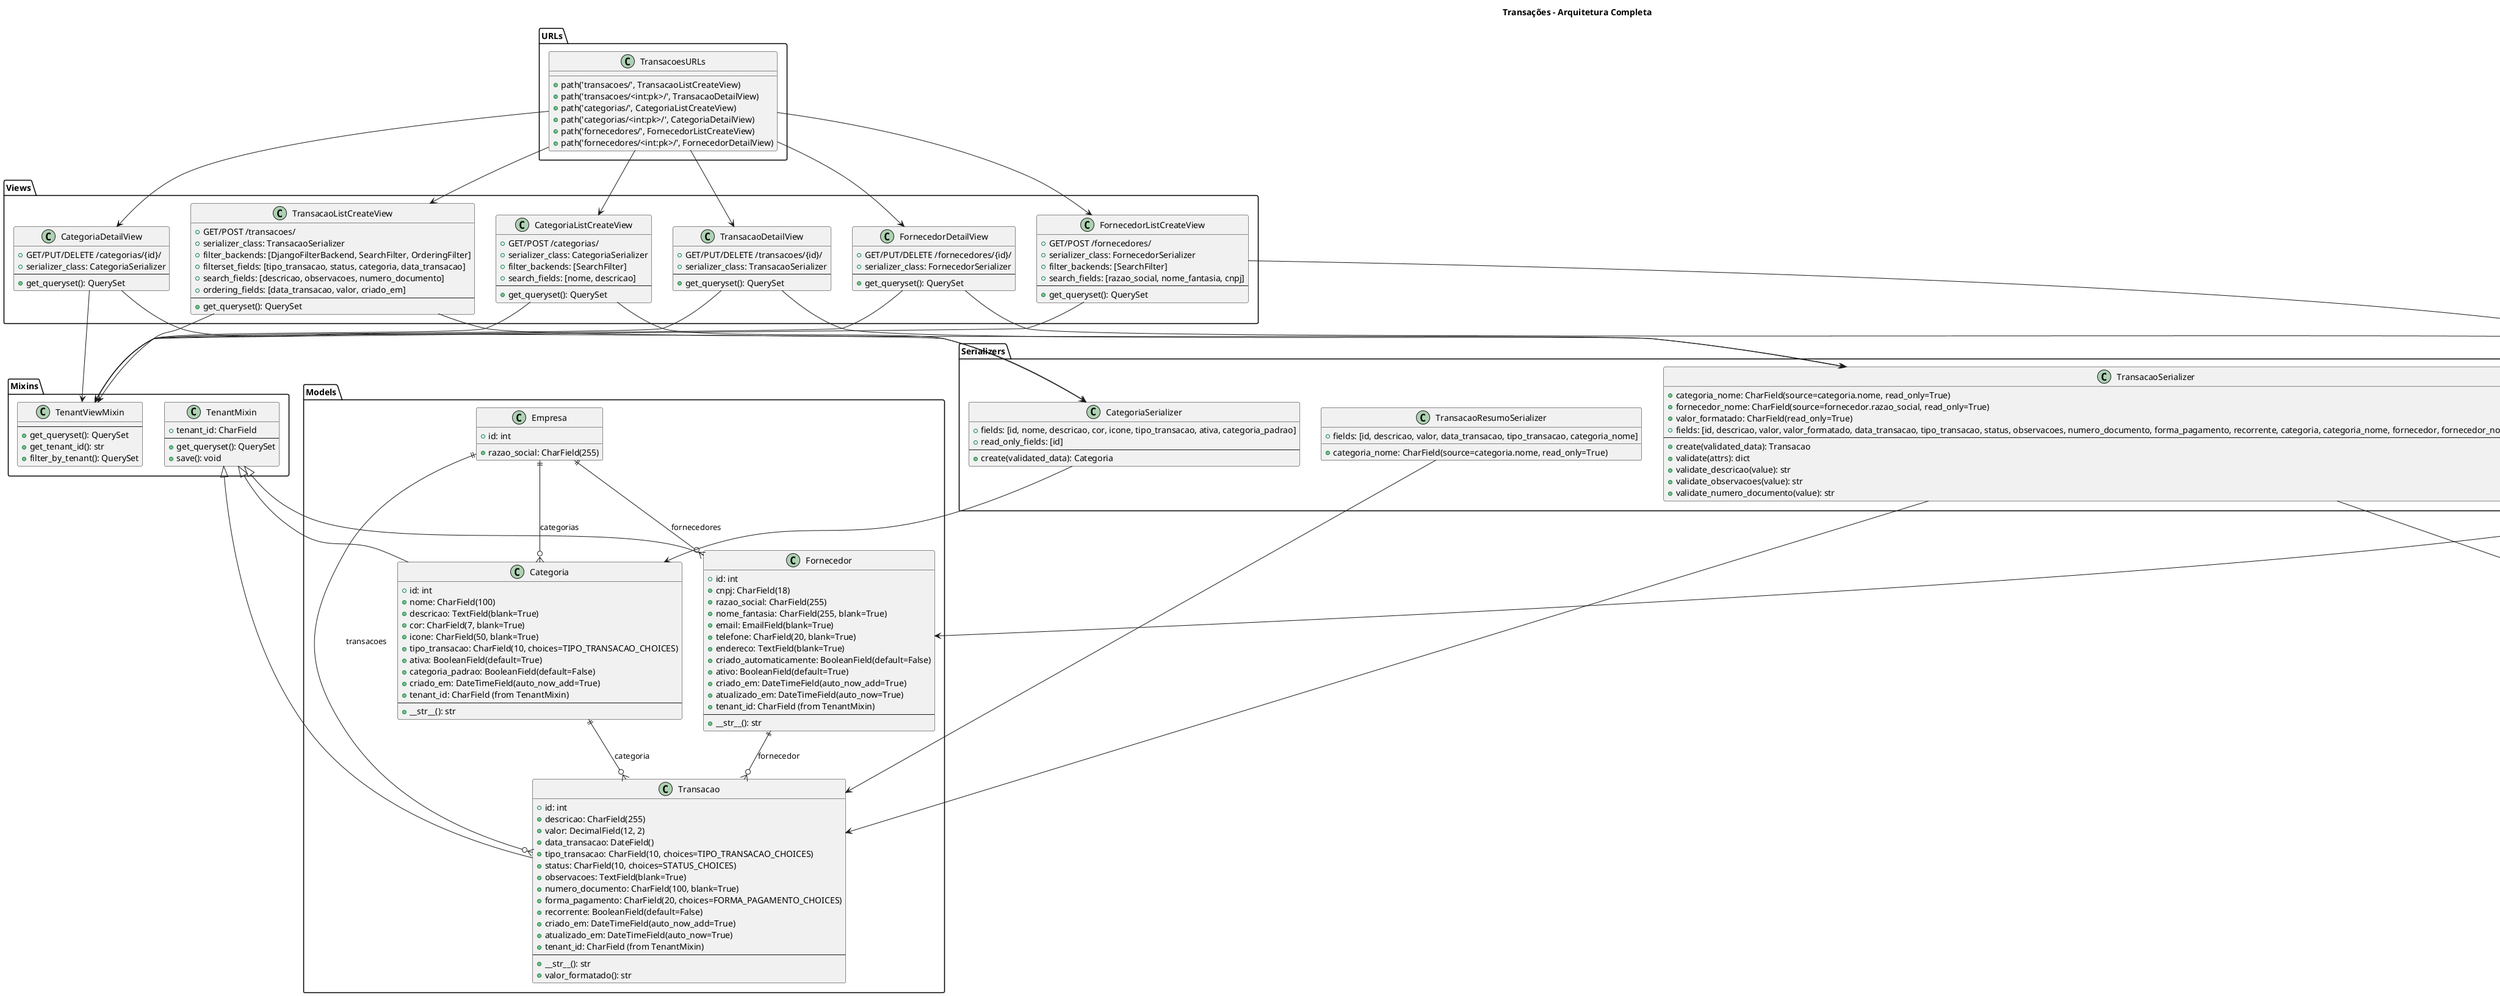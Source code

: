 @startuml transacoes_complete
!define DIRECTION left to right direction
title Transações - Arquitetura Completa

package "URLs" {
  class TransacoesURLs {
    +path('transacoes/', TransacaoListCreateView)
    +path('transacoes/<int:pk>/', TransacaoDetailView)
    +path('categorias/', CategoriaListCreateView)
    +path('categorias/<int:pk>/', CategoriaDetailView)
    +path('fornecedores/', FornecedorListCreateView)
    +path('fornecedores/<int:pk>/', FornecedorDetailView)
  }
}

package "Views" {
  class TransacaoListCreateView {
    +GET/POST /transacoes/
    +serializer_class: TransacaoSerializer
    +filter_backends: [DjangoFilterBackend, SearchFilter, OrderingFilter]
    +filterset_fields: [tipo_transacao, status, categoria, data_transacao]
    +search_fields: [descricao, observacoes, numero_documento]
    +ordering_fields: [data_transacao, valor, criado_em]
    --
    +get_queryset(): QuerySet
  }
  
  class TransacaoDetailView {
    +GET/PUT/DELETE /transacoes/{id}/
    +serializer_class: TransacaoSerializer
    --
    +get_queryset(): QuerySet
  }
  
  class CategoriaListCreateView {
    +GET/POST /categorias/
    +serializer_class: CategoriaSerializer
    +filter_backends: [SearchFilter]
    +search_fields: [nome, descricao]
    --
    +get_queryset(): QuerySet
  }
  
  class CategoriaDetailView {
    +GET/PUT/DELETE /categorias/{id}/
    +serializer_class: CategoriaSerializer
    --
    +get_queryset(): QuerySet
  }
  
  class FornecedorListCreateView {
    +GET/POST /fornecedores/
    +serializer_class: FornecedorSerializer
    +filter_backends: [SearchFilter]
    +search_fields: [razao_social, nome_fantasia, cnpj]
    --
    +get_queryset(): QuerySet
  }
  
  class FornecedorDetailView {
    +GET/PUT/DELETE /fornecedores/{id}/
    +serializer_class: FornecedorSerializer
    --
    +get_queryset(): QuerySet
  }
}

package "Serializers" {
  class TransacaoSerializer {
    +categoria_nome: CharField(source=categoria.nome, read_only=True)
    +fornecedor_nome: CharField(source=fornecedor.razao_social, read_only=True)
    +valor_formatado: CharField(read_only=True)
    +fields: [id, descricao, valor, valor_formatado, data_transacao, tipo_transacao, status, observacoes, numero_documento, forma_pagamento, recorrente, categoria, categoria_nome, fornecedor, fornecedor_nome, criado_em, atualizado_em]
    --
    +create(validated_data): Transacao
    +validate(attrs): dict
    +validate_descricao(value): str
    +validate_observacoes(value): str
    +validate_numero_documento(value): str
  }
  
  class CategoriaSerializer {
    +fields: [id, nome, descricao, cor, icone, tipo_transacao, ativa, categoria_padrao]
    +read_only_fields: [id]
    --
    +create(validated_data): Categoria
  }
  
  class FornecedorSerializer {
    +total_transacoes: SerializerMethodField()
    +fields: [id, cnpj, razao_social, nome_fantasia, email, telefone, endereco, criado_automaticamente, ativo, total_transacoes]
    +read_only_fields: [id, criado_automaticamente, total_transacoes]
    --
    +get_total_transacoes(obj): int
    +validate_cnpj(value): str
    +validate_razao_social(value): str
    +validate_nome_fantasia(value): str
    +validate_endereco(value): str
  }
  
  class TransacaoResumoSerializer {
    +categoria_nome: CharField(source=categoria.nome, read_only=True)
    +fields: [id, descricao, valor, data_transacao, tipo_transacao, categoria_nome]
  }
}

package "Models" {
  class Transacao {
    +id: int
    +descricao: CharField(255)
    +valor: DecimalField(12, 2)
    +data_transacao: DateField()
    +tipo_transacao: CharField(10, choices=TIPO_TRANSACAO_CHOICES)
    +status: CharField(10, choices=STATUS_CHOICES)
    +observacoes: TextField(blank=True)
    +numero_documento: CharField(100, blank=True)
    +forma_pagamento: CharField(20, choices=FORMA_PAGAMENTO_CHOICES)
    +recorrente: BooleanField(default=False)
    +criado_em: DateTimeField(auto_now_add=True)
    +atualizado_em: DateTimeField(auto_now=True)
    +tenant_id: CharField (from TenantMixin)
    --
    +__str__(): str
    +valor_formatado(): str
  }
  
  class Categoria {
    +id: int
    +nome: CharField(100)
    +descricao: TextField(blank=True)
    +cor: CharField(7, blank=True)
    +icone: CharField(50, blank=True)
    +tipo_transacao: CharField(10, choices=TIPO_TRANSACAO_CHOICES)
    +ativa: BooleanField(default=True)
    +categoria_padrao: BooleanField(default=False)
    +criado_em: DateTimeField(auto_now_add=True)
    +tenant_id: CharField (from TenantMixin)
    --
    +__str__(): str
  }
  
  class Fornecedor {
    +id: int
    +cnpj: CharField(18)
    +razao_social: CharField(255)
    +nome_fantasia: CharField(255, blank=True)
    +email: EmailField(blank=True)
    +telefone: CharField(20, blank=True)
    +endereco: TextField(blank=True)
    +criado_automaticamente: BooleanField(default=False)
    +ativo: BooleanField(default=True)
    +criado_em: DateTimeField(auto_now_add=True)
    +atualizado_em: DateTimeField(auto_now=True)
    +tenant_id: CharField (from TenantMixin)
    --
    +__str__(): str
  }
  
  class Empresa {
    +id: int
    +razao_social: CharField(255)
  }
}

package "Mixins" {
  class TenantMixin {
    +tenant_id: CharField
    --
    +get_queryset(): QuerySet
    +save(): void
  }
  
  class TenantViewMixin {
    --
    +get_queryset(): QuerySet
    +get_tenant_id(): str
    +filter_by_tenant(): QuerySet
  }
}

package "Utils" {
  class "sanitize_text_input" <<function>> {
    --
    +sanitize_text_input(value): str
  }
  
  class "validate_cnpj_format" <<function>> {
    --
    +validate_cnpj_format(value): bool
  }
}

' Relacionamentos URLs -> Views
TransacoesURLs --> TransacaoListCreateView
TransacoesURLs --> TransacaoDetailView
TransacoesURLs --> CategoriaListCreateView
TransacoesURLs --> CategoriaDetailView
TransacoesURLs --> FornecedorListCreateView
TransacoesURLs --> FornecedorDetailView

' Relacionamentos Views -> Serializers
TransacaoListCreateView --> TransacaoSerializer
TransacaoDetailView --> TransacaoSerializer
CategoriaListCreateView --> CategoriaSerializer
CategoriaDetailView --> CategoriaSerializer
FornecedorListCreateView --> FornecedorSerializer
FornecedorDetailView --> FornecedorSerializer

' Relacionamentos Views -> Mixins
TransacaoListCreateView --> TenantViewMixin
TransacaoDetailView --> TenantViewMixin
CategoriaListCreateView --> TenantViewMixin
CategoriaDetailView --> TenantViewMixin
FornecedorListCreateView --> TenantViewMixin
FornecedorDetailView --> TenantViewMixin

' Relacionamentos Serializers -> Models
TransacaoSerializer --> Transacao
CategoriaSerializer --> Categoria
FornecedorSerializer --> Fornecedor
TransacaoResumoSerializer --> Transacao

' Relacionamentos Serializers -> Utils
TransacaoSerializer --> sanitize_text_input
FornecedorSerializer --> sanitize_text_input
FornecedorSerializer --> validate_cnpj_format

' Relacionamentos Models -> Mixins
TenantMixin <|-- Transacao
TenantMixin <|-- Categoria
TenantMixin <|-- Fornecedor

' Relacionamentos entre Models
Empresa ||--o{ Transacao : transacoes
Empresa ||--o{ Categoria : categorias
Empresa ||--o{ Fornecedor : fornecedores
Categoria ||--o{ Transacao : categoria
Fornecedor ||--o{ Transacao : fornecedor
@enduml